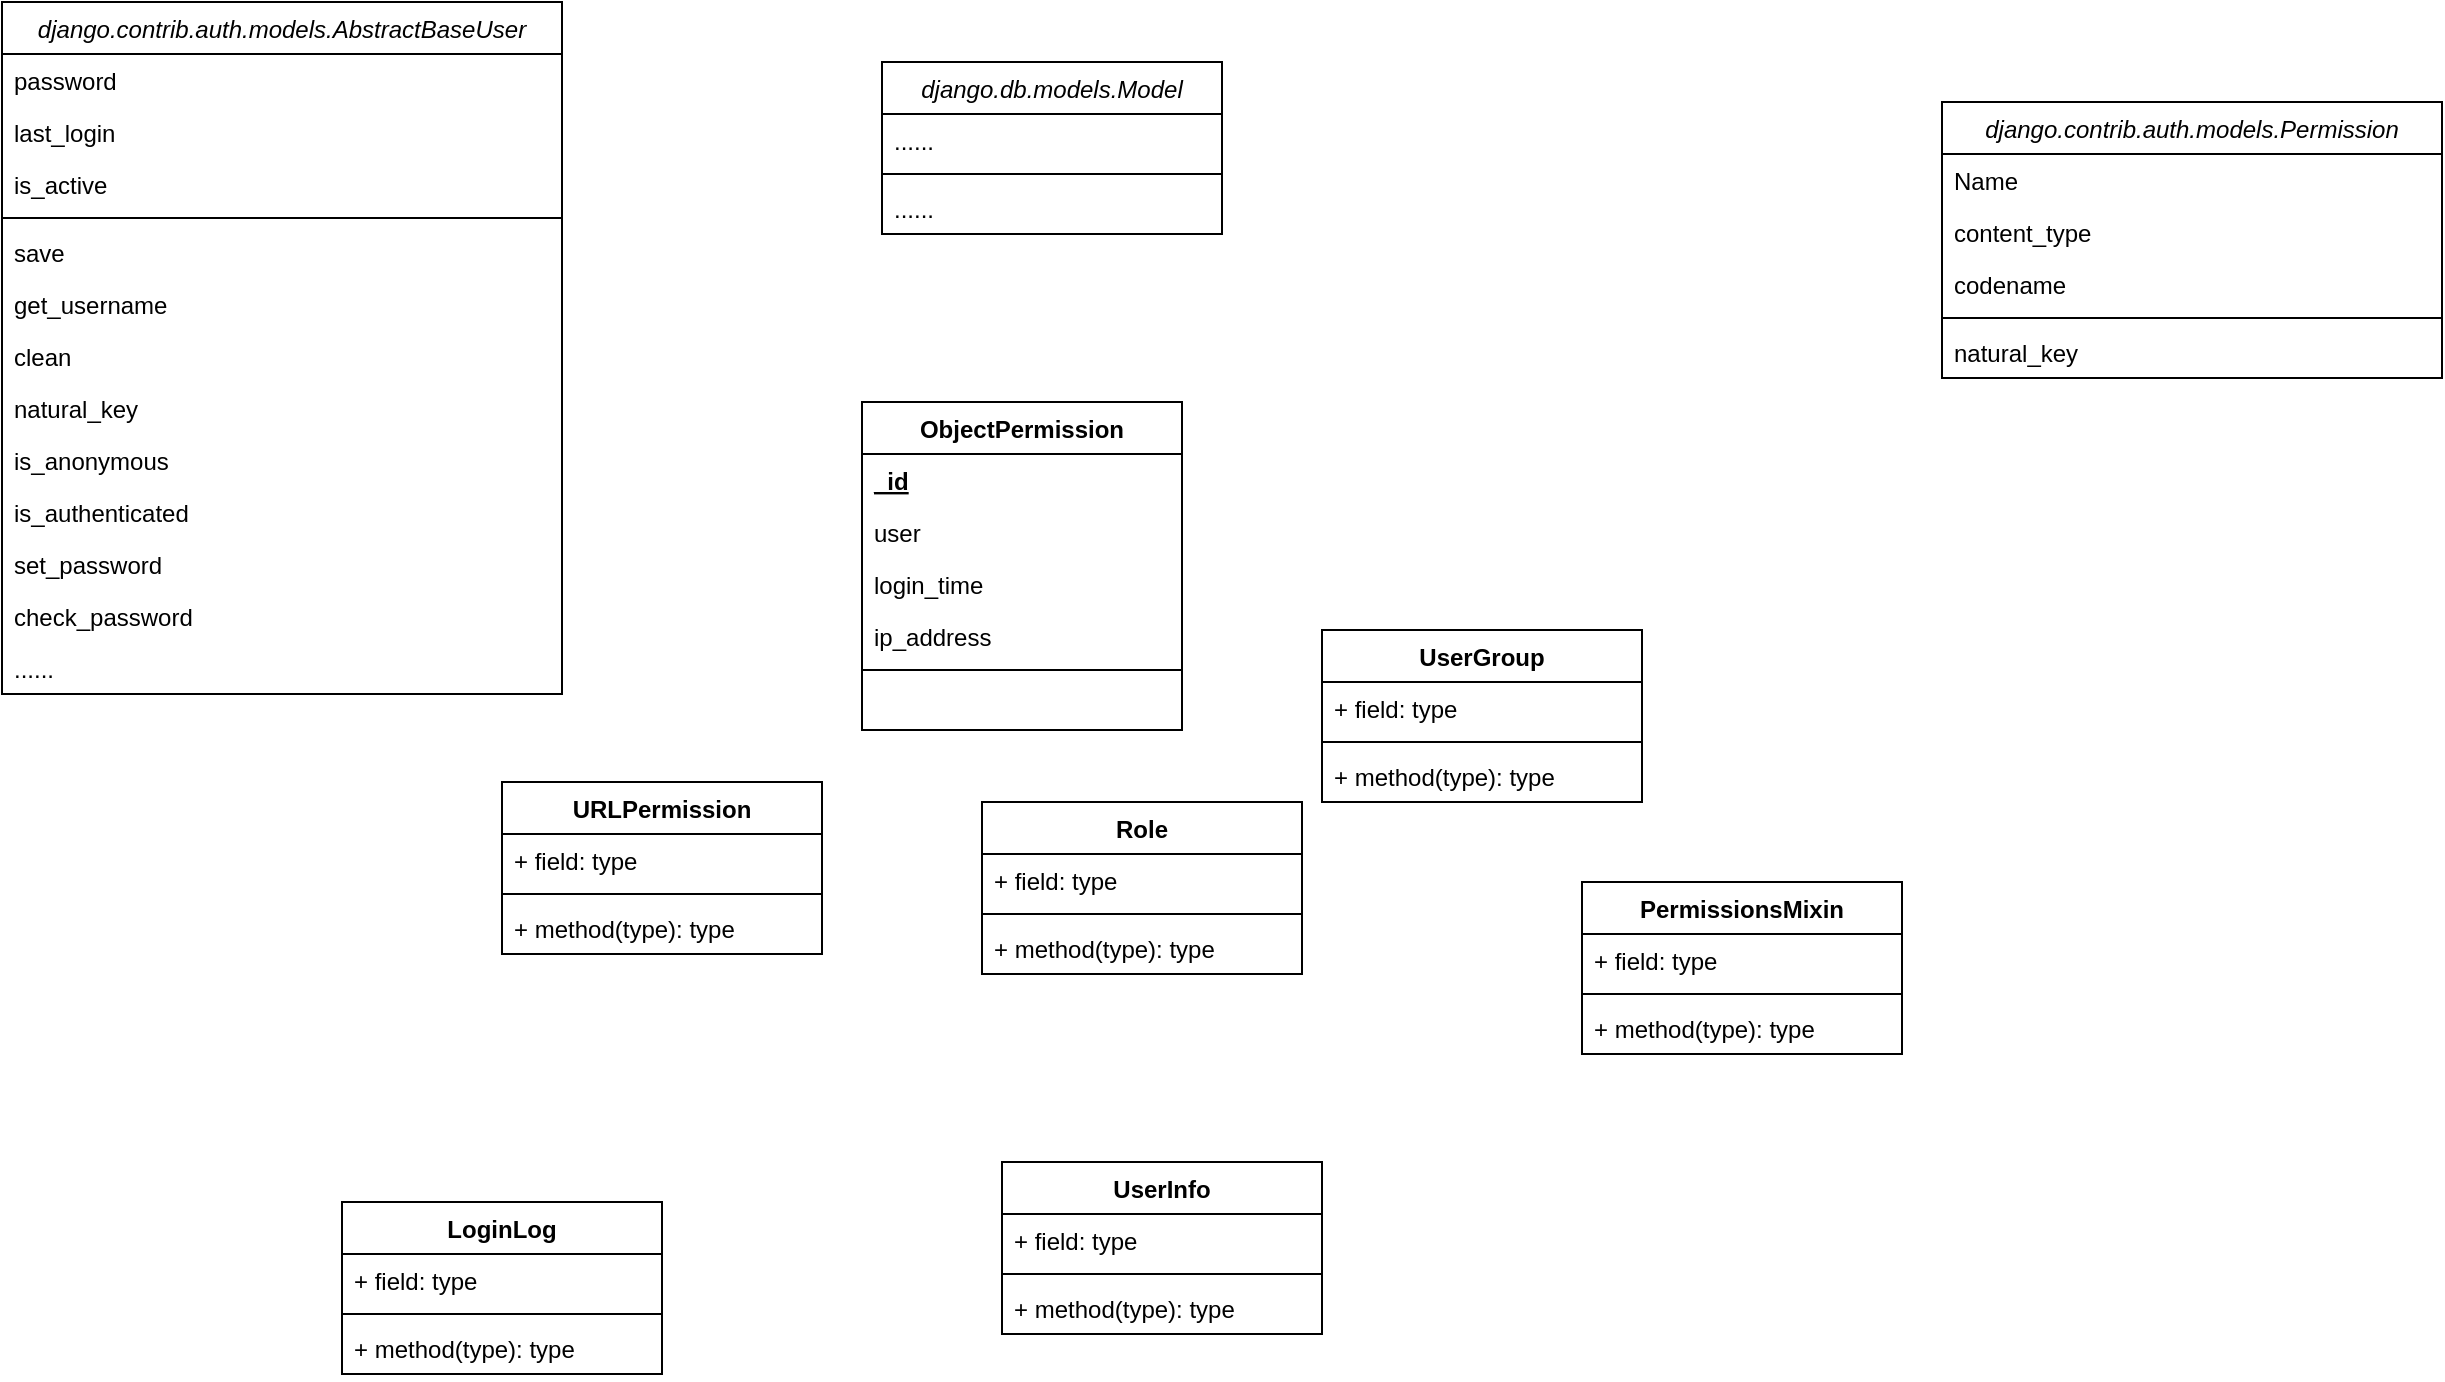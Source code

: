 <mxfile version="14.6.6" type="github">
  <diagram id="C5RBs43oDa-KdzZeNtuy" name="Page-1">
    <mxGraphModel dx="1817" dy="1717" grid="1" gridSize="10" guides="1" tooltips="1" connect="1" arrows="1" fold="1" page="1" pageScale="1" pageWidth="827" pageHeight="1169" math="0" shadow="0">
      <root>
        <mxCell id="WIyWlLk6GJQsqaUBKTNV-0" />
        <mxCell id="WIyWlLk6GJQsqaUBKTNV-1" parent="WIyWlLk6GJQsqaUBKTNV-0" />
        <mxCell id="3Rl2veNW5t0FOkaSvxXf-0" value="django.db.models.Model" style="swimlane;fontStyle=2;align=center;verticalAlign=top;childLayout=stackLayout;horizontal=1;startSize=26;horizontalStack=0;resizeParent=1;resizeLast=0;collapsible=1;marginBottom=0;rounded=0;shadow=0;strokeWidth=1;" vertex="1" parent="WIyWlLk6GJQsqaUBKTNV-1">
          <mxGeometry x="70" y="-190" width="170" height="86" as="geometry">
            <mxRectangle x="230" y="140" width="160" height="26" as="alternateBounds" />
          </mxGeometry>
        </mxCell>
        <mxCell id="3Rl2veNW5t0FOkaSvxXf-30" value="......" style="text;align=left;verticalAlign=top;spacingLeft=4;spacingRight=4;overflow=hidden;rotatable=0;points=[[0,0.5],[1,0.5]];portConstraint=eastwest;" vertex="1" parent="3Rl2veNW5t0FOkaSvxXf-0">
          <mxGeometry y="26" width="170" height="26" as="geometry" />
        </mxCell>
        <mxCell id="3Rl2veNW5t0FOkaSvxXf-31" value="" style="line;html=1;strokeWidth=1;align=left;verticalAlign=middle;spacingTop=-1;spacingLeft=3;spacingRight=3;rotatable=0;labelPosition=right;points=[];portConstraint=eastwest;" vertex="1" parent="3Rl2veNW5t0FOkaSvxXf-0">
          <mxGeometry y="52" width="170" height="8" as="geometry" />
        </mxCell>
        <mxCell id="3Rl2veNW5t0FOkaSvxXf-32" value="......" style="text;align=left;verticalAlign=top;spacingLeft=4;spacingRight=4;overflow=hidden;rotatable=0;points=[[0,0.5],[1,0.5]];portConstraint=eastwest;" vertex="1" parent="3Rl2veNW5t0FOkaSvxXf-0">
          <mxGeometry y="60" width="170" height="26" as="geometry" />
        </mxCell>
        <mxCell id="3Rl2veNW5t0FOkaSvxXf-7" value="django.contrib.auth.models.AbstractBaseUser" style="swimlane;fontStyle=2;align=center;verticalAlign=top;childLayout=stackLayout;horizontal=1;startSize=26;horizontalStack=0;resizeParent=1;resizeLast=0;collapsible=1;marginBottom=0;rounded=0;shadow=0;strokeWidth=1;" vertex="1" parent="WIyWlLk6GJQsqaUBKTNV-1">
          <mxGeometry x="-370" y="-220" width="280" height="346" as="geometry">
            <mxRectangle x="230" y="140" width="160" height="26" as="alternateBounds" />
          </mxGeometry>
        </mxCell>
        <mxCell id="3Rl2veNW5t0FOkaSvxXf-16" value="password" style="text;align=left;verticalAlign=top;spacingLeft=4;spacingRight=4;overflow=hidden;rotatable=0;points=[[0,0.5],[1,0.5]];portConstraint=eastwest;" vertex="1" parent="3Rl2veNW5t0FOkaSvxXf-7">
          <mxGeometry y="26" width="280" height="26" as="geometry" />
        </mxCell>
        <mxCell id="3Rl2veNW5t0FOkaSvxXf-17" value="last_login" style="text;align=left;verticalAlign=top;spacingLeft=4;spacingRight=4;overflow=hidden;rotatable=0;points=[[0,0.5],[1,0.5]];portConstraint=eastwest;" vertex="1" parent="3Rl2veNW5t0FOkaSvxXf-7">
          <mxGeometry y="52" width="280" height="26" as="geometry" />
        </mxCell>
        <mxCell id="3Rl2veNW5t0FOkaSvxXf-18" value="is_active" style="text;align=left;verticalAlign=top;spacingLeft=4;spacingRight=4;overflow=hidden;rotatable=0;points=[[0,0.5],[1,0.5]];portConstraint=eastwest;" vertex="1" parent="3Rl2veNW5t0FOkaSvxXf-7">
          <mxGeometry y="78" width="280" height="26" as="geometry" />
        </mxCell>
        <mxCell id="3Rl2veNW5t0FOkaSvxXf-19" value="" style="line;html=1;strokeWidth=1;align=left;verticalAlign=middle;spacingTop=-1;spacingLeft=3;spacingRight=3;rotatable=0;labelPosition=right;points=[];portConstraint=eastwest;" vertex="1" parent="3Rl2veNW5t0FOkaSvxXf-7">
          <mxGeometry y="104" width="280" height="8" as="geometry" />
        </mxCell>
        <mxCell id="3Rl2veNW5t0FOkaSvxXf-21" value="save" style="text;align=left;verticalAlign=top;spacingLeft=4;spacingRight=4;overflow=hidden;rotatable=0;points=[[0,0.5],[1,0.5]];portConstraint=eastwest;" vertex="1" parent="3Rl2veNW5t0FOkaSvxXf-7">
          <mxGeometry y="112" width="280" height="26" as="geometry" />
        </mxCell>
        <mxCell id="3Rl2veNW5t0FOkaSvxXf-20" value="get_username" style="text;align=left;verticalAlign=top;spacingLeft=4;spacingRight=4;overflow=hidden;rotatable=0;points=[[0,0.5],[1,0.5]];portConstraint=eastwest;" vertex="1" parent="3Rl2veNW5t0FOkaSvxXf-7">
          <mxGeometry y="138" width="280" height="26" as="geometry" />
        </mxCell>
        <mxCell id="3Rl2veNW5t0FOkaSvxXf-22" value="clean" style="text;align=left;verticalAlign=top;spacingLeft=4;spacingRight=4;overflow=hidden;rotatable=0;points=[[0,0.5],[1,0.5]];portConstraint=eastwest;" vertex="1" parent="3Rl2veNW5t0FOkaSvxXf-7">
          <mxGeometry y="164" width="280" height="26" as="geometry" />
        </mxCell>
        <mxCell id="3Rl2veNW5t0FOkaSvxXf-23" value="natural_key" style="text;align=left;verticalAlign=top;spacingLeft=4;spacingRight=4;overflow=hidden;rotatable=0;points=[[0,0.5],[1,0.5]];portConstraint=eastwest;" vertex="1" parent="3Rl2veNW5t0FOkaSvxXf-7">
          <mxGeometry y="190" width="280" height="26" as="geometry" />
        </mxCell>
        <mxCell id="3Rl2veNW5t0FOkaSvxXf-24" value="is_anonymous" style="text;align=left;verticalAlign=top;spacingLeft=4;spacingRight=4;overflow=hidden;rotatable=0;points=[[0,0.5],[1,0.5]];portConstraint=eastwest;" vertex="1" parent="3Rl2veNW5t0FOkaSvxXf-7">
          <mxGeometry y="216" width="280" height="26" as="geometry" />
        </mxCell>
        <mxCell id="3Rl2veNW5t0FOkaSvxXf-25" value="is_authenticated" style="text;align=left;verticalAlign=top;spacingLeft=4;spacingRight=4;overflow=hidden;rotatable=0;points=[[0,0.5],[1,0.5]];portConstraint=eastwest;" vertex="1" parent="3Rl2veNW5t0FOkaSvxXf-7">
          <mxGeometry y="242" width="280" height="26" as="geometry" />
        </mxCell>
        <mxCell id="3Rl2veNW5t0FOkaSvxXf-26" value="set_password" style="text;align=left;verticalAlign=top;spacingLeft=4;spacingRight=4;overflow=hidden;rotatable=0;points=[[0,0.5],[1,0.5]];portConstraint=eastwest;" vertex="1" parent="3Rl2veNW5t0FOkaSvxXf-7">
          <mxGeometry y="268" width="280" height="26" as="geometry" />
        </mxCell>
        <mxCell id="3Rl2veNW5t0FOkaSvxXf-29" value="check_password" style="text;align=left;verticalAlign=top;spacingLeft=4;spacingRight=4;overflow=hidden;rotatable=0;points=[[0,0.5],[1,0.5]];portConstraint=eastwest;" vertex="1" parent="3Rl2veNW5t0FOkaSvxXf-7">
          <mxGeometry y="294" width="280" height="26" as="geometry" />
        </mxCell>
        <mxCell id="3Rl2veNW5t0FOkaSvxXf-27" value="......" style="text;align=left;verticalAlign=top;spacingLeft=4;spacingRight=4;overflow=hidden;rotatable=0;points=[[0,0.5],[1,0.5]];portConstraint=eastwest;" vertex="1" parent="3Rl2veNW5t0FOkaSvxXf-7">
          <mxGeometry y="320" width="280" height="26" as="geometry" />
        </mxCell>
        <mxCell id="3Rl2veNW5t0FOkaSvxXf-8" value="django.contrib.auth.models.Permission" style="swimlane;fontStyle=2;align=center;verticalAlign=top;childLayout=stackLayout;horizontal=1;startSize=26;horizontalStack=0;resizeParent=1;resizeLast=0;collapsible=1;marginBottom=0;rounded=0;shadow=0;strokeWidth=1;" vertex="1" parent="WIyWlLk6GJQsqaUBKTNV-1">
          <mxGeometry x="600" y="-170" width="250" height="138" as="geometry">
            <mxRectangle x="230" y="140" width="160" height="26" as="alternateBounds" />
          </mxGeometry>
        </mxCell>
        <mxCell id="3Rl2veNW5t0FOkaSvxXf-9" value="Name" style="text;align=left;verticalAlign=top;spacingLeft=4;spacingRight=4;overflow=hidden;rotatable=0;points=[[0,0.5],[1,0.5]];portConstraint=eastwest;" vertex="1" parent="3Rl2veNW5t0FOkaSvxXf-8">
          <mxGeometry y="26" width="250" height="26" as="geometry" />
        </mxCell>
        <mxCell id="3Rl2veNW5t0FOkaSvxXf-12" value="content_type" style="text;align=left;verticalAlign=top;spacingLeft=4;spacingRight=4;overflow=hidden;rotatable=0;points=[[0,0.5],[1,0.5]];portConstraint=eastwest;" vertex="1" parent="3Rl2veNW5t0FOkaSvxXf-8">
          <mxGeometry y="52" width="250" height="26" as="geometry" />
        </mxCell>
        <mxCell id="3Rl2veNW5t0FOkaSvxXf-11" value="codename" style="text;align=left;verticalAlign=top;spacingLeft=4;spacingRight=4;overflow=hidden;rotatable=0;points=[[0,0.5],[1,0.5]];portConstraint=eastwest;" vertex="1" parent="3Rl2veNW5t0FOkaSvxXf-8">
          <mxGeometry y="78" width="250" height="26" as="geometry" />
        </mxCell>
        <mxCell id="3Rl2veNW5t0FOkaSvxXf-10" value="" style="line;html=1;strokeWidth=1;align=left;verticalAlign=middle;spacingTop=-1;spacingLeft=3;spacingRight=3;rotatable=0;labelPosition=right;points=[];portConstraint=eastwest;" vertex="1" parent="3Rl2veNW5t0FOkaSvxXf-8">
          <mxGeometry y="104" width="250" height="8" as="geometry" />
        </mxCell>
        <mxCell id="3Rl2veNW5t0FOkaSvxXf-15" value="natural_key" style="text;align=left;verticalAlign=top;spacingLeft=4;spacingRight=4;overflow=hidden;rotatable=0;points=[[0,0.5],[1,0.5]];portConstraint=eastwest;" vertex="1" parent="3Rl2veNW5t0FOkaSvxXf-8">
          <mxGeometry y="112" width="250" height="26" as="geometry" />
        </mxCell>
        <mxCell id="3Rl2veNW5t0FOkaSvxXf-33" value="ObjectPermission" style="swimlane;fontStyle=1;align=center;verticalAlign=top;childLayout=stackLayout;horizontal=1;startSize=26;horizontalStack=0;resizeParent=1;resizeParentMax=0;resizeLast=0;collapsible=1;marginBottom=0;" vertex="1" parent="WIyWlLk6GJQsqaUBKTNV-1">
          <mxGeometry x="60" y="-20" width="160" height="164" as="geometry" />
        </mxCell>
        <mxCell id="3Rl2veNW5t0FOkaSvxXf-64" value="_id" style="text;strokeColor=none;fillColor=none;align=left;verticalAlign=top;spacingLeft=4;spacingRight=4;overflow=hidden;rotatable=0;points=[[0,0.5],[1,0.5]];portConstraint=eastwest;fontStyle=5" vertex="1" parent="3Rl2veNW5t0FOkaSvxXf-33">
          <mxGeometry y="26" width="160" height="26" as="geometry" />
        </mxCell>
        <mxCell id="3Rl2veNW5t0FOkaSvxXf-34" value="user" style="text;strokeColor=none;fillColor=none;align=left;verticalAlign=top;spacingLeft=4;spacingRight=4;overflow=hidden;rotatable=0;points=[[0,0.5],[1,0.5]];portConstraint=eastwest;" vertex="1" parent="3Rl2veNW5t0FOkaSvxXf-33">
          <mxGeometry y="52" width="160" height="26" as="geometry" />
        </mxCell>
        <mxCell id="3Rl2veNW5t0FOkaSvxXf-61" value="login_time" style="text;strokeColor=none;fillColor=none;align=left;verticalAlign=top;spacingLeft=4;spacingRight=4;overflow=hidden;rotatable=0;points=[[0,0.5],[1,0.5]];portConstraint=eastwest;" vertex="1" parent="3Rl2veNW5t0FOkaSvxXf-33">
          <mxGeometry y="78" width="160" height="26" as="geometry" />
        </mxCell>
        <mxCell id="3Rl2veNW5t0FOkaSvxXf-62" value="ip_address" style="text;strokeColor=none;fillColor=none;align=left;verticalAlign=top;spacingLeft=4;spacingRight=4;overflow=hidden;rotatable=0;points=[[0,0.5],[1,0.5]];portConstraint=eastwest;" vertex="1" parent="3Rl2veNW5t0FOkaSvxXf-33">
          <mxGeometry y="104" width="160" height="26" as="geometry" />
        </mxCell>
        <mxCell id="3Rl2veNW5t0FOkaSvxXf-35" value="" style="line;strokeWidth=1;fillColor=none;align=left;verticalAlign=middle;spacingTop=-1;spacingLeft=3;spacingRight=3;rotatable=0;labelPosition=right;points=[];portConstraint=eastwest;" vertex="1" parent="3Rl2veNW5t0FOkaSvxXf-33">
          <mxGeometry y="130" width="160" height="8" as="geometry" />
        </mxCell>
        <mxCell id="3Rl2veNW5t0FOkaSvxXf-63" value=" " style="text;strokeColor=none;fillColor=none;align=left;verticalAlign=top;spacingLeft=4;spacingRight=4;overflow=hidden;rotatable=0;points=[[0,0.5],[1,0.5]];portConstraint=eastwest;" vertex="1" parent="3Rl2veNW5t0FOkaSvxXf-33">
          <mxGeometry y="138" width="160" height="26" as="geometry" />
        </mxCell>
        <mxCell id="3Rl2veNW5t0FOkaSvxXf-37" value="URLPermission" style="swimlane;fontStyle=1;align=center;verticalAlign=top;childLayout=stackLayout;horizontal=1;startSize=26;horizontalStack=0;resizeParent=1;resizeParentMax=0;resizeLast=0;collapsible=1;marginBottom=0;" vertex="1" parent="WIyWlLk6GJQsqaUBKTNV-1">
          <mxGeometry x="-120" y="170" width="160" height="86" as="geometry" />
        </mxCell>
        <mxCell id="3Rl2veNW5t0FOkaSvxXf-38" value="+ field: type" style="text;strokeColor=none;fillColor=none;align=left;verticalAlign=top;spacingLeft=4;spacingRight=4;overflow=hidden;rotatable=0;points=[[0,0.5],[1,0.5]];portConstraint=eastwest;" vertex="1" parent="3Rl2veNW5t0FOkaSvxXf-37">
          <mxGeometry y="26" width="160" height="26" as="geometry" />
        </mxCell>
        <mxCell id="3Rl2veNW5t0FOkaSvxXf-39" value="" style="line;strokeWidth=1;fillColor=none;align=left;verticalAlign=middle;spacingTop=-1;spacingLeft=3;spacingRight=3;rotatable=0;labelPosition=right;points=[];portConstraint=eastwest;" vertex="1" parent="3Rl2veNW5t0FOkaSvxXf-37">
          <mxGeometry y="52" width="160" height="8" as="geometry" />
        </mxCell>
        <mxCell id="3Rl2veNW5t0FOkaSvxXf-40" value="+ method(type): type" style="text;strokeColor=none;fillColor=none;align=left;verticalAlign=top;spacingLeft=4;spacingRight=4;overflow=hidden;rotatable=0;points=[[0,0.5],[1,0.5]];portConstraint=eastwest;" vertex="1" parent="3Rl2veNW5t0FOkaSvxXf-37">
          <mxGeometry y="60" width="160" height="26" as="geometry" />
        </mxCell>
        <mxCell id="3Rl2veNW5t0FOkaSvxXf-41" value="Role" style="swimlane;fontStyle=1;align=center;verticalAlign=top;childLayout=stackLayout;horizontal=1;startSize=26;horizontalStack=0;resizeParent=1;resizeParentMax=0;resizeLast=0;collapsible=1;marginBottom=0;" vertex="1" parent="WIyWlLk6GJQsqaUBKTNV-1">
          <mxGeometry x="120" y="180" width="160" height="86" as="geometry" />
        </mxCell>
        <mxCell id="3Rl2veNW5t0FOkaSvxXf-42" value="+ field: type" style="text;strokeColor=none;fillColor=none;align=left;verticalAlign=top;spacingLeft=4;spacingRight=4;overflow=hidden;rotatable=0;points=[[0,0.5],[1,0.5]];portConstraint=eastwest;" vertex="1" parent="3Rl2veNW5t0FOkaSvxXf-41">
          <mxGeometry y="26" width="160" height="26" as="geometry" />
        </mxCell>
        <mxCell id="3Rl2veNW5t0FOkaSvxXf-43" value="" style="line;strokeWidth=1;fillColor=none;align=left;verticalAlign=middle;spacingTop=-1;spacingLeft=3;spacingRight=3;rotatable=0;labelPosition=right;points=[];portConstraint=eastwest;" vertex="1" parent="3Rl2veNW5t0FOkaSvxXf-41">
          <mxGeometry y="52" width="160" height="8" as="geometry" />
        </mxCell>
        <mxCell id="3Rl2veNW5t0FOkaSvxXf-44" value="+ method(type): type" style="text;strokeColor=none;fillColor=none;align=left;verticalAlign=top;spacingLeft=4;spacingRight=4;overflow=hidden;rotatable=0;points=[[0,0.5],[1,0.5]];portConstraint=eastwest;" vertex="1" parent="3Rl2veNW5t0FOkaSvxXf-41">
          <mxGeometry y="60" width="160" height="26" as="geometry" />
        </mxCell>
        <mxCell id="3Rl2veNW5t0FOkaSvxXf-45" value="UserGroup" style="swimlane;fontStyle=1;align=center;verticalAlign=top;childLayout=stackLayout;horizontal=1;startSize=26;horizontalStack=0;resizeParent=1;resizeParentMax=0;resizeLast=0;collapsible=1;marginBottom=0;" vertex="1" parent="WIyWlLk6GJQsqaUBKTNV-1">
          <mxGeometry x="290" y="94" width="160" height="86" as="geometry" />
        </mxCell>
        <mxCell id="3Rl2veNW5t0FOkaSvxXf-46" value="+ field: type" style="text;strokeColor=none;fillColor=none;align=left;verticalAlign=top;spacingLeft=4;spacingRight=4;overflow=hidden;rotatable=0;points=[[0,0.5],[1,0.5]];portConstraint=eastwest;" vertex="1" parent="3Rl2veNW5t0FOkaSvxXf-45">
          <mxGeometry y="26" width="160" height="26" as="geometry" />
        </mxCell>
        <mxCell id="3Rl2veNW5t0FOkaSvxXf-47" value="" style="line;strokeWidth=1;fillColor=none;align=left;verticalAlign=middle;spacingTop=-1;spacingLeft=3;spacingRight=3;rotatable=0;labelPosition=right;points=[];portConstraint=eastwest;" vertex="1" parent="3Rl2veNW5t0FOkaSvxXf-45">
          <mxGeometry y="52" width="160" height="8" as="geometry" />
        </mxCell>
        <mxCell id="3Rl2veNW5t0FOkaSvxXf-48" value="+ method(type): type" style="text;strokeColor=none;fillColor=none;align=left;verticalAlign=top;spacingLeft=4;spacingRight=4;overflow=hidden;rotatable=0;points=[[0,0.5],[1,0.5]];portConstraint=eastwest;" vertex="1" parent="3Rl2veNW5t0FOkaSvxXf-45">
          <mxGeometry y="60" width="160" height="26" as="geometry" />
        </mxCell>
        <mxCell id="3Rl2veNW5t0FOkaSvxXf-49" value="PermissionsMixin" style="swimlane;fontStyle=1;align=center;verticalAlign=top;childLayout=stackLayout;horizontal=1;startSize=26;horizontalStack=0;resizeParent=1;resizeParentMax=0;resizeLast=0;collapsible=1;marginBottom=0;" vertex="1" parent="WIyWlLk6GJQsqaUBKTNV-1">
          <mxGeometry x="420" y="220" width="160" height="86" as="geometry" />
        </mxCell>
        <mxCell id="3Rl2veNW5t0FOkaSvxXf-50" value="+ field: type" style="text;strokeColor=none;fillColor=none;align=left;verticalAlign=top;spacingLeft=4;spacingRight=4;overflow=hidden;rotatable=0;points=[[0,0.5],[1,0.5]];portConstraint=eastwest;" vertex="1" parent="3Rl2veNW5t0FOkaSvxXf-49">
          <mxGeometry y="26" width="160" height="26" as="geometry" />
        </mxCell>
        <mxCell id="3Rl2veNW5t0FOkaSvxXf-51" value="" style="line;strokeWidth=1;fillColor=none;align=left;verticalAlign=middle;spacingTop=-1;spacingLeft=3;spacingRight=3;rotatable=0;labelPosition=right;points=[];portConstraint=eastwest;" vertex="1" parent="3Rl2veNW5t0FOkaSvxXf-49">
          <mxGeometry y="52" width="160" height="8" as="geometry" />
        </mxCell>
        <mxCell id="3Rl2veNW5t0FOkaSvxXf-52" value="+ method(type): type" style="text;strokeColor=none;fillColor=none;align=left;verticalAlign=top;spacingLeft=4;spacingRight=4;overflow=hidden;rotatable=0;points=[[0,0.5],[1,0.5]];portConstraint=eastwest;" vertex="1" parent="3Rl2veNW5t0FOkaSvxXf-49">
          <mxGeometry y="60" width="160" height="26" as="geometry" />
        </mxCell>
        <mxCell id="3Rl2veNW5t0FOkaSvxXf-53" value="UserInfo" style="swimlane;fontStyle=1;align=center;verticalAlign=top;childLayout=stackLayout;horizontal=1;startSize=26;horizontalStack=0;resizeParent=1;resizeParentMax=0;resizeLast=0;collapsible=1;marginBottom=0;" vertex="1" parent="WIyWlLk6GJQsqaUBKTNV-1">
          <mxGeometry x="130" y="360" width="160" height="86" as="geometry" />
        </mxCell>
        <mxCell id="3Rl2veNW5t0FOkaSvxXf-54" value="+ field: type" style="text;strokeColor=none;fillColor=none;align=left;verticalAlign=top;spacingLeft=4;spacingRight=4;overflow=hidden;rotatable=0;points=[[0,0.5],[1,0.5]];portConstraint=eastwest;" vertex="1" parent="3Rl2veNW5t0FOkaSvxXf-53">
          <mxGeometry y="26" width="160" height="26" as="geometry" />
        </mxCell>
        <mxCell id="3Rl2veNW5t0FOkaSvxXf-55" value="" style="line;strokeWidth=1;fillColor=none;align=left;verticalAlign=middle;spacingTop=-1;spacingLeft=3;spacingRight=3;rotatable=0;labelPosition=right;points=[];portConstraint=eastwest;" vertex="1" parent="3Rl2veNW5t0FOkaSvxXf-53">
          <mxGeometry y="52" width="160" height="8" as="geometry" />
        </mxCell>
        <mxCell id="3Rl2veNW5t0FOkaSvxXf-56" value="+ method(type): type" style="text;strokeColor=none;fillColor=none;align=left;verticalAlign=top;spacingLeft=4;spacingRight=4;overflow=hidden;rotatable=0;points=[[0,0.5],[1,0.5]];portConstraint=eastwest;" vertex="1" parent="3Rl2veNW5t0FOkaSvxXf-53">
          <mxGeometry y="60" width="160" height="26" as="geometry" />
        </mxCell>
        <mxCell id="3Rl2veNW5t0FOkaSvxXf-57" value="LoginLog" style="swimlane;fontStyle=1;align=center;verticalAlign=top;childLayout=stackLayout;horizontal=1;startSize=26;horizontalStack=0;resizeParent=1;resizeParentMax=0;resizeLast=0;collapsible=1;marginBottom=0;" vertex="1" parent="WIyWlLk6GJQsqaUBKTNV-1">
          <mxGeometry x="-200" y="380" width="160" height="86" as="geometry" />
        </mxCell>
        <mxCell id="3Rl2veNW5t0FOkaSvxXf-58" value="+ field: type" style="text;strokeColor=none;fillColor=none;align=left;verticalAlign=top;spacingLeft=4;spacingRight=4;overflow=hidden;rotatable=0;points=[[0,0.5],[1,0.5]];portConstraint=eastwest;" vertex="1" parent="3Rl2veNW5t0FOkaSvxXf-57">
          <mxGeometry y="26" width="160" height="26" as="geometry" />
        </mxCell>
        <mxCell id="3Rl2veNW5t0FOkaSvxXf-59" value="" style="line;strokeWidth=1;fillColor=none;align=left;verticalAlign=middle;spacingTop=-1;spacingLeft=3;spacingRight=3;rotatable=0;labelPosition=right;points=[];portConstraint=eastwest;" vertex="1" parent="3Rl2veNW5t0FOkaSvxXf-57">
          <mxGeometry y="52" width="160" height="8" as="geometry" />
        </mxCell>
        <mxCell id="3Rl2veNW5t0FOkaSvxXf-60" value="+ method(type): type" style="text;strokeColor=none;fillColor=none;align=left;verticalAlign=top;spacingLeft=4;spacingRight=4;overflow=hidden;rotatable=0;points=[[0,0.5],[1,0.5]];portConstraint=eastwest;" vertex="1" parent="3Rl2veNW5t0FOkaSvxXf-57">
          <mxGeometry y="60" width="160" height="26" as="geometry" />
        </mxCell>
      </root>
    </mxGraphModel>
  </diagram>
</mxfile>
